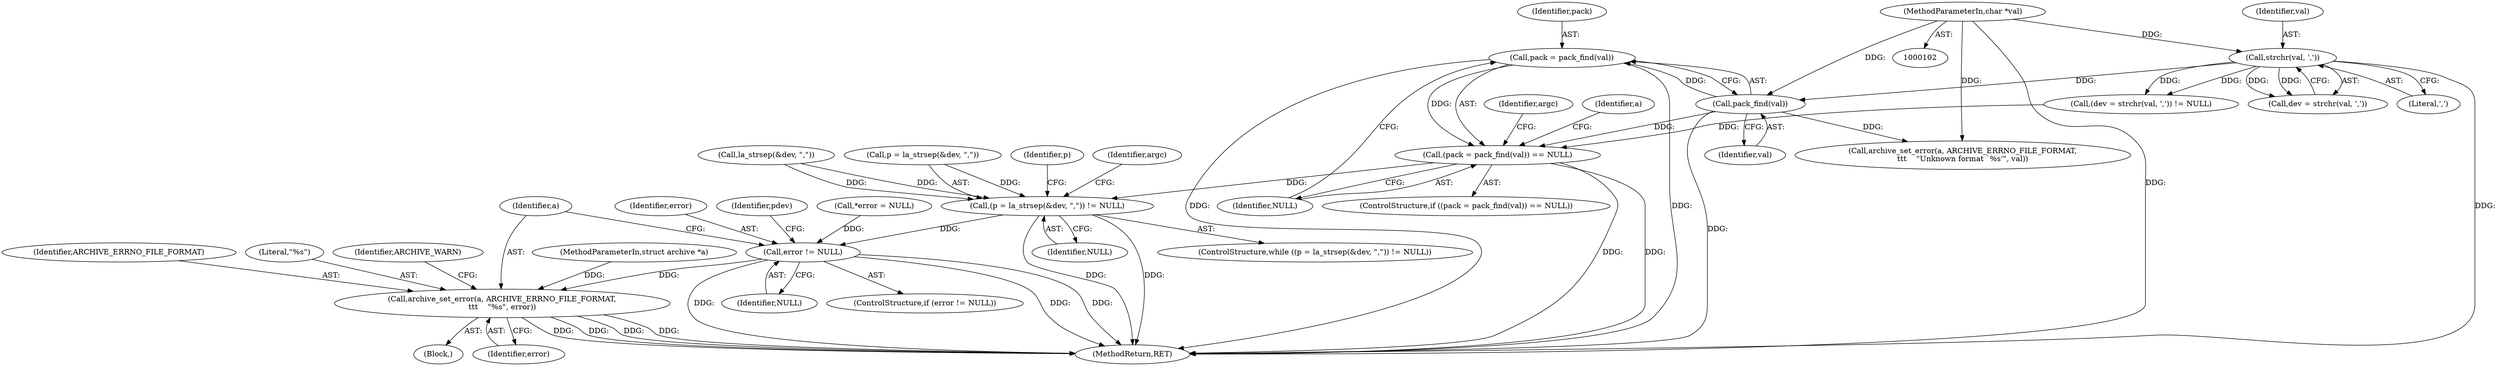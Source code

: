 digraph "0_libarchive_a550daeecf6bc689ade371349892ea17b5b97c77@pointer" {
"1000139" [label="(Call,pack = pack_find(val))"];
"1000141" [label="(Call,pack_find(val))"];
"1000127" [label="(Call,strchr(val, ','))"];
"1000105" [label="(MethodParameterIn,char *val)"];
"1000138" [label="(Call,(pack = pack_find(val)) == NULL)"];
"1000156" [label="(Call,(p = la_strsep(&dev, \",\")) != NULL)"];
"1000217" [label="(Call,error != NULL)"];
"1000221" [label="(Call,archive_set_error(a, ARCHIVE_ERRNO_FILE_FORMAT,\n\t\t\t    \"%s\", error))"];
"1000224" [label="(Literal,\"%s\")"];
"1000227" [label="(Identifier,ARCHIVE_WARN)"];
"1000143" [label="(Identifier,NULL)"];
"1000124" [label="(Call,(dev = strchr(val, ',')) != NULL)"];
"1000156" [label="(Call,(p = la_strsep(&dev, \",\")) != NULL)"];
"1000239" [label="(Identifier,pdev)"];
"1000114" [label="(Call,*error = NULL)"];
"1000128" [label="(Identifier,val)"];
"1000137" [label="(ControlStructure,if ((pack = pack_find(val)) == NULL))"];
"1000220" [label="(Block,)"];
"1000168" [label="(Identifier,p)"];
"1000141" [label="(Call,pack_find(val))"];
"1000218" [label="(Identifier,error)"];
"1000200" [label="(Identifier,argc)"];
"1000125" [label="(Call,dev = strchr(val, ','))"];
"1000155" [label="(ControlStructure,while ((p = la_strsep(&dev, \",\")) != NULL))"];
"1000159" [label="(Call,la_strsep(&dev, \",\"))"];
"1000140" [label="(Identifier,pack)"];
"1000142" [label="(Identifier,val)"];
"1000105" [label="(MethodParameterIn,char *val)"];
"1000219" [label="(Identifier,NULL)"];
"1000129" [label="(Literal,',')"];
"1000145" [label="(Call,archive_set_error(a, ARCHIVE_ERRNO_FILE_FORMAT,\n\t\t\t    \"Unknown format `%s'\", val))"];
"1000217" [label="(Call,error != NULL)"];
"1000138" [label="(Call,(pack = pack_find(val)) == NULL)"];
"1000157" [label="(Call,p = la_strsep(&dev, \",\"))"];
"1000127" [label="(Call,strchr(val, ','))"];
"1000146" [label="(Identifier,a)"];
"1000221" [label="(Call,archive_set_error(a, ARCHIVE_ERRNO_FILE_FORMAT,\n\t\t\t    \"%s\", error))"];
"1000139" [label="(Call,pack = pack_find(val))"];
"1000153" [label="(Identifier,argc)"];
"1000163" [label="(Identifier,NULL)"];
"1000243" [label="(MethodReturn,RET)"];
"1000223" [label="(Identifier,ARCHIVE_ERRNO_FILE_FORMAT)"];
"1000225" [label="(Identifier,error)"];
"1000216" [label="(ControlStructure,if (error != NULL))"];
"1000222" [label="(Identifier,a)"];
"1000104" [label="(MethodParameterIn,struct archive *a)"];
"1000139" -> "1000138"  [label="AST: "];
"1000139" -> "1000141"  [label="CFG: "];
"1000140" -> "1000139"  [label="AST: "];
"1000141" -> "1000139"  [label="AST: "];
"1000143" -> "1000139"  [label="CFG: "];
"1000139" -> "1000243"  [label="DDG: "];
"1000139" -> "1000243"  [label="DDG: "];
"1000139" -> "1000138"  [label="DDG: "];
"1000141" -> "1000139"  [label="DDG: "];
"1000141" -> "1000142"  [label="CFG: "];
"1000142" -> "1000141"  [label="AST: "];
"1000141" -> "1000243"  [label="DDG: "];
"1000141" -> "1000138"  [label="DDG: "];
"1000127" -> "1000141"  [label="DDG: "];
"1000105" -> "1000141"  [label="DDG: "];
"1000141" -> "1000145"  [label="DDG: "];
"1000127" -> "1000125"  [label="AST: "];
"1000127" -> "1000129"  [label="CFG: "];
"1000128" -> "1000127"  [label="AST: "];
"1000129" -> "1000127"  [label="AST: "];
"1000125" -> "1000127"  [label="CFG: "];
"1000127" -> "1000243"  [label="DDG: "];
"1000127" -> "1000124"  [label="DDG: "];
"1000127" -> "1000124"  [label="DDG: "];
"1000127" -> "1000125"  [label="DDG: "];
"1000127" -> "1000125"  [label="DDG: "];
"1000105" -> "1000127"  [label="DDG: "];
"1000105" -> "1000102"  [label="AST: "];
"1000105" -> "1000243"  [label="DDG: "];
"1000105" -> "1000145"  [label="DDG: "];
"1000138" -> "1000137"  [label="AST: "];
"1000138" -> "1000143"  [label="CFG: "];
"1000143" -> "1000138"  [label="AST: "];
"1000146" -> "1000138"  [label="CFG: "];
"1000153" -> "1000138"  [label="CFG: "];
"1000138" -> "1000243"  [label="DDG: "];
"1000138" -> "1000243"  [label="DDG: "];
"1000124" -> "1000138"  [label="DDG: "];
"1000138" -> "1000156"  [label="DDG: "];
"1000156" -> "1000155"  [label="AST: "];
"1000156" -> "1000163"  [label="CFG: "];
"1000157" -> "1000156"  [label="AST: "];
"1000163" -> "1000156"  [label="AST: "];
"1000168" -> "1000156"  [label="CFG: "];
"1000200" -> "1000156"  [label="CFG: "];
"1000156" -> "1000243"  [label="DDG: "];
"1000156" -> "1000243"  [label="DDG: "];
"1000157" -> "1000156"  [label="DDG: "];
"1000159" -> "1000156"  [label="DDG: "];
"1000159" -> "1000156"  [label="DDG: "];
"1000156" -> "1000217"  [label="DDG: "];
"1000217" -> "1000216"  [label="AST: "];
"1000217" -> "1000219"  [label="CFG: "];
"1000218" -> "1000217"  [label="AST: "];
"1000219" -> "1000217"  [label="AST: "];
"1000222" -> "1000217"  [label="CFG: "];
"1000239" -> "1000217"  [label="CFG: "];
"1000217" -> "1000243"  [label="DDG: "];
"1000217" -> "1000243"  [label="DDG: "];
"1000217" -> "1000243"  [label="DDG: "];
"1000114" -> "1000217"  [label="DDG: "];
"1000217" -> "1000221"  [label="DDG: "];
"1000221" -> "1000220"  [label="AST: "];
"1000221" -> "1000225"  [label="CFG: "];
"1000222" -> "1000221"  [label="AST: "];
"1000223" -> "1000221"  [label="AST: "];
"1000224" -> "1000221"  [label="AST: "];
"1000225" -> "1000221"  [label="AST: "];
"1000227" -> "1000221"  [label="CFG: "];
"1000221" -> "1000243"  [label="DDG: "];
"1000221" -> "1000243"  [label="DDG: "];
"1000221" -> "1000243"  [label="DDG: "];
"1000221" -> "1000243"  [label="DDG: "];
"1000104" -> "1000221"  [label="DDG: "];
}
